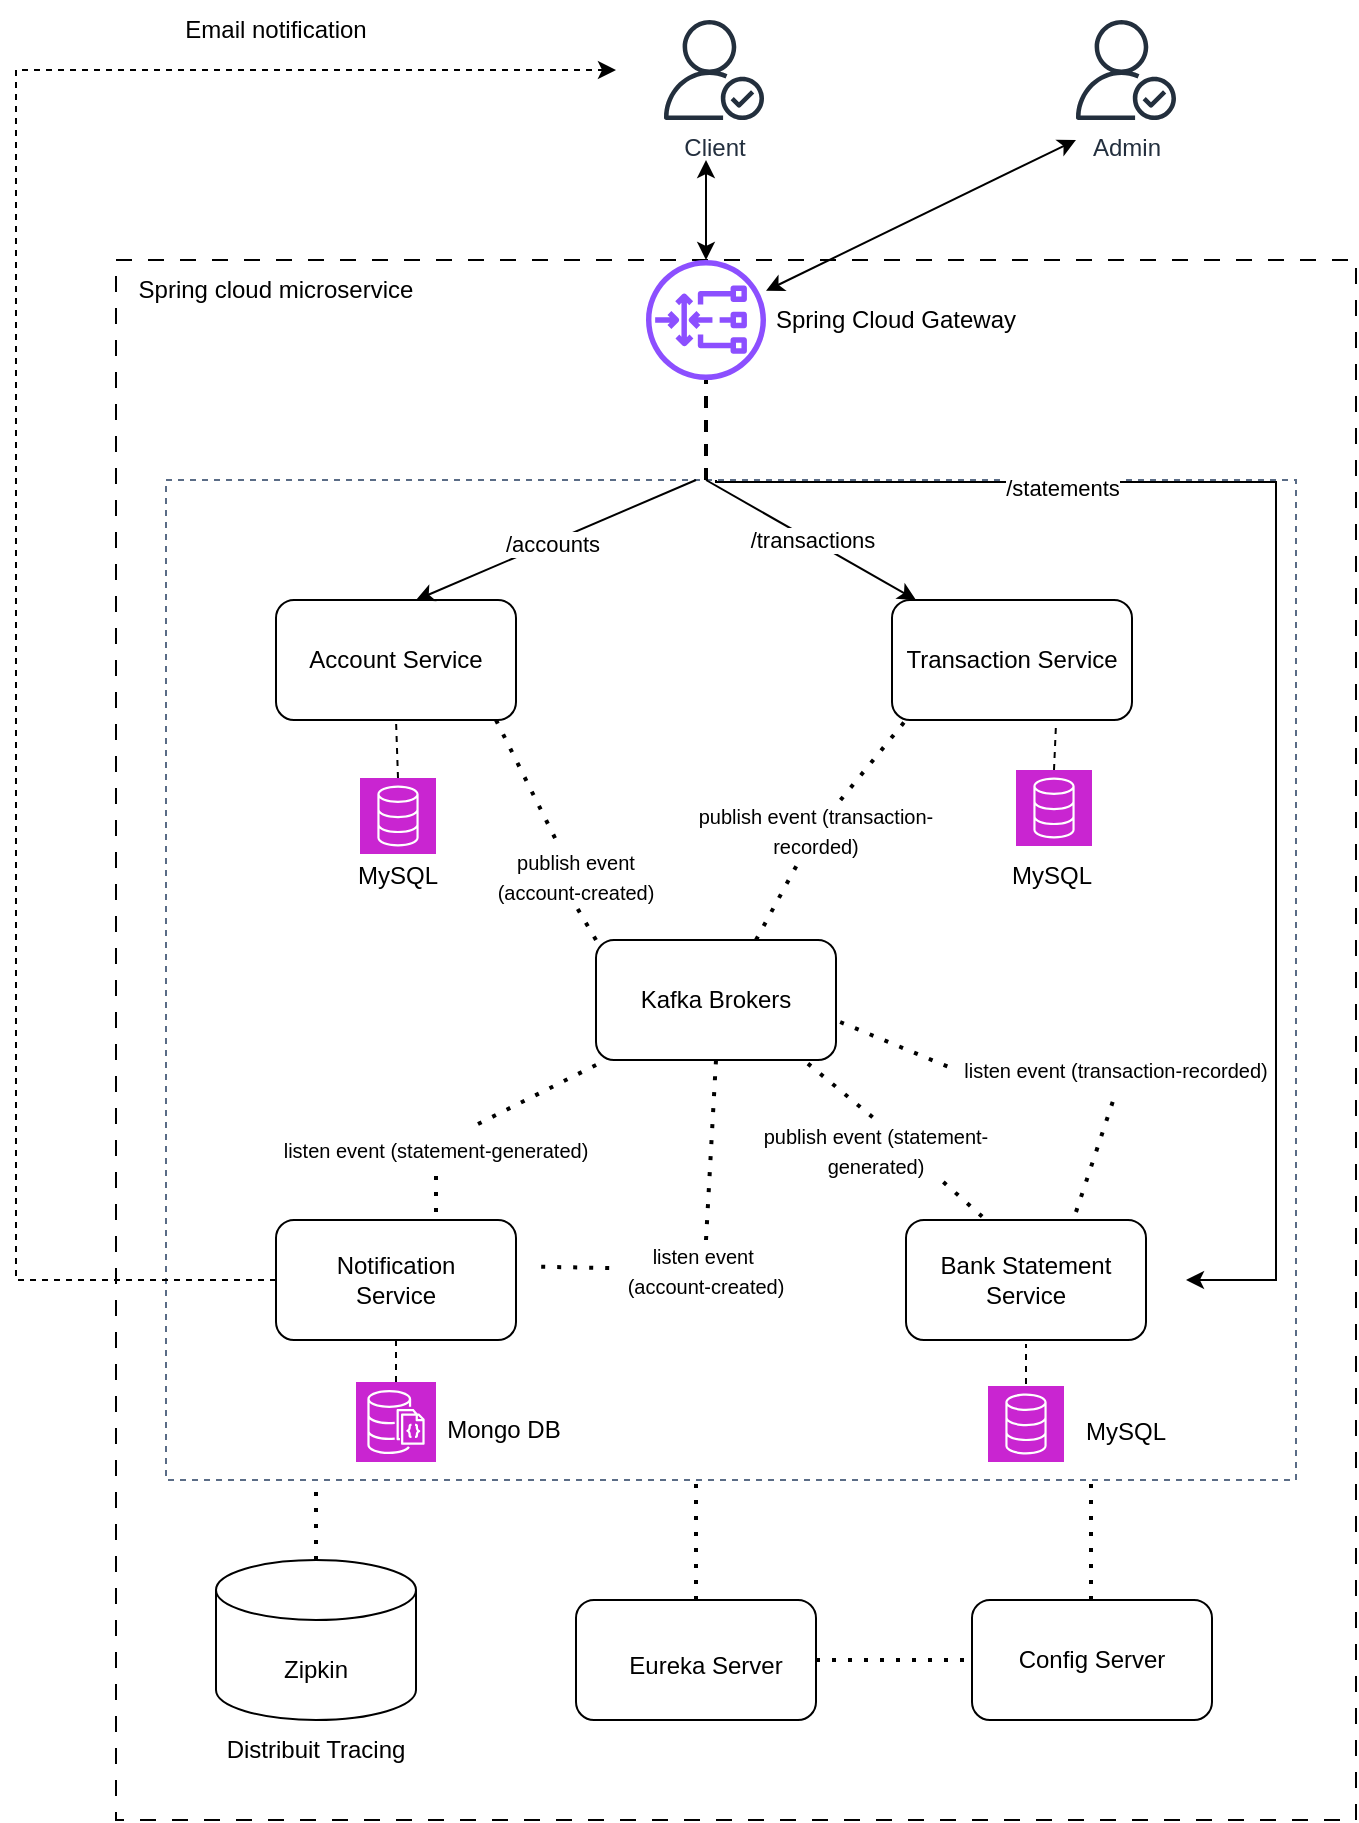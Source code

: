 <mxfile version="26.0.16">
  <diagram name="Page-1" id="Tjnf8F_MXJ03UBufj3Ec">
    <mxGraphModel dx="980" dy="1970" grid="1" gridSize="10" guides="1" tooltips="1" connect="1" arrows="1" fold="1" page="1" pageScale="1" pageWidth="850" pageHeight="1100" math="0" shadow="0">
      <root>
        <mxCell id="0" />
        <mxCell id="1" parent="0" />
        <mxCell id="bgIWfNE-KOHiwSR-T4Z0-4" value="" style="whiteSpace=wrap;html=1&#xa;;dashed=1;dashPattern=8 8;" vertex="1" parent="1">
          <mxGeometry x="170" y="10" width="620" height="780" as="geometry" />
        </mxCell>
        <mxCell id="bgIWfNE-KOHiwSR-T4Z0-5" value="Spring cloud microservice" style="text;html=1;align=center;verticalAlign=middle;whiteSpace=wrap;rounded=0;" vertex="1" parent="1">
          <mxGeometry x="170" y="10" width="160" height="30" as="geometry" />
        </mxCell>
        <mxCell id="bgIWfNE-KOHiwSR-T4Z0-7" value="" style="sketch=0;outlineConnect=0;fontColor=#232F3E;gradientColor=none;fillColor=#8C4FFF;strokeColor=none;dashed=0;verticalLabelPosition=bottom;verticalAlign=top;align=center;html=1;fontSize=12;fontStyle=0;aspect=fixed;pointerEvents=1;shape=mxgraph.aws4.gateway_load_balancer;" vertex="1" parent="1">
          <mxGeometry x="435" y="10" width="60" height="60" as="geometry" />
        </mxCell>
        <mxCell id="bgIWfNE-KOHiwSR-T4Z0-8" value="Spring Cloud Gateway" style="text;html=1;align=center;verticalAlign=middle;whiteSpace=wrap;rounded=0;" vertex="1" parent="1">
          <mxGeometry x="480" y="25" width="160" height="30" as="geometry" />
        </mxCell>
        <mxCell id="bgIWfNE-KOHiwSR-T4Z0-9" value="" style="fillColor=none;strokeColor=#5A6C86;dashed=1;verticalAlign=top;fontStyle=0;fontColor=#5A6C86;whiteSpace=wrap;html=1;movable=0;resizable=0;rotatable=0;deletable=0;editable=0;locked=1;connectable=0;" vertex="1" parent="1">
          <mxGeometry x="195" y="120" width="565" height="500" as="geometry" />
        </mxCell>
        <mxCell id="bgIWfNE-KOHiwSR-T4Z0-10" value="" style="rounded=1;whiteSpace=wrap;html=1;" vertex="1" parent="1">
          <mxGeometry x="250" y="180" width="120" height="60" as="geometry" />
        </mxCell>
        <mxCell id="bgIWfNE-KOHiwSR-T4Z0-11" value="Account Service" style="text;html=1;align=center;verticalAlign=middle;whiteSpace=wrap;rounded=0;" vertex="1" parent="1">
          <mxGeometry x="230" y="195" width="160" height="30" as="geometry" />
        </mxCell>
        <mxCell id="bgIWfNE-KOHiwSR-T4Z0-12" value="" style="rounded=1;whiteSpace=wrap;html=1;" vertex="1" parent="1">
          <mxGeometry x="558" y="180" width="120" height="60" as="geometry" />
        </mxCell>
        <mxCell id="bgIWfNE-KOHiwSR-T4Z0-13" value="Transaction Service" style="text;html=1;align=center;verticalAlign=middle;whiteSpace=wrap;rounded=0;" vertex="1" parent="1">
          <mxGeometry x="538" y="195" width="160" height="30" as="geometry" />
        </mxCell>
        <mxCell id="bgIWfNE-KOHiwSR-T4Z0-14" value="" style="rounded=1;whiteSpace=wrap;html=1;" vertex="1" parent="1">
          <mxGeometry x="410" y="350" width="120" height="60" as="geometry" />
        </mxCell>
        <mxCell id="bgIWfNE-KOHiwSR-T4Z0-15" value="Kafka Brokers" style="text;html=1;align=center;verticalAlign=middle;whiteSpace=wrap;rounded=0;" vertex="1" parent="1">
          <mxGeometry x="390" y="365" width="160" height="30" as="geometry" />
        </mxCell>
        <mxCell id="bgIWfNE-KOHiwSR-T4Z0-16" value="" style="rounded=1;whiteSpace=wrap;html=1;" vertex="1" parent="1">
          <mxGeometry x="250" y="490" width="120" height="60" as="geometry" />
        </mxCell>
        <mxCell id="bgIWfNE-KOHiwSR-T4Z0-56" style="edgeStyle=orthogonalEdgeStyle;rounded=0;orthogonalLoop=1;jettySize=auto;html=1;dashed=1;" edge="1" parent="1">
          <mxGeometry relative="1" as="geometry">
            <mxPoint x="250" y="520" as="sourcePoint" />
            <mxPoint x="420" y="-85" as="targetPoint" />
            <Array as="points">
              <mxPoint x="120" y="520" />
              <mxPoint x="120" y="-85" />
            </Array>
          </mxGeometry>
        </mxCell>
        <mxCell id="bgIWfNE-KOHiwSR-T4Z0-17" value="Notification Service" style="text;html=1;align=center;verticalAlign=middle;whiteSpace=wrap;rounded=0;" vertex="1" parent="1">
          <mxGeometry x="260" y="505" width="100" height="30" as="geometry" />
        </mxCell>
        <mxCell id="bgIWfNE-KOHiwSR-T4Z0-18" value="" style="rounded=1;whiteSpace=wrap;html=1;" vertex="1" parent="1">
          <mxGeometry x="565" y="490" width="120" height="60" as="geometry" />
        </mxCell>
        <mxCell id="bgIWfNE-KOHiwSR-T4Z0-19" value="Bank Statement&lt;div&gt;Service&lt;/div&gt;" style="text;html=1;align=center;verticalAlign=middle;whiteSpace=wrap;rounded=0;" vertex="1" parent="1">
          <mxGeometry x="545" y="505" width="160" height="30" as="geometry" />
        </mxCell>
        <mxCell id="bgIWfNE-KOHiwSR-T4Z0-21" value="" style="sketch=0;points=[[0,0,0],[0.25,0,0],[0.5,0,0],[0.75,0,0],[1,0,0],[0,1,0],[0.25,1,0],[0.5,1,0],[0.75,1,0],[1,1,0],[0,0.25,0],[0,0.5,0],[0,0.75,0],[1,0.25,0],[1,0.5,0],[1,0.75,0]];outlineConnect=0;fontColor=#232F3E;fillColor=#C925D1;strokeColor=#ffffff;dashed=0;verticalLabelPosition=bottom;verticalAlign=top;align=center;html=1;fontSize=12;fontStyle=0;aspect=fixed;shape=mxgraph.aws4.resourceIcon;resIcon=mxgraph.aws4.database;" vertex="1" parent="1">
          <mxGeometry x="606" y="573" width="38" height="38" as="geometry" />
        </mxCell>
        <mxCell id="bgIWfNE-KOHiwSR-T4Z0-22" value="" style="sketch=0;points=[[0,0,0],[0.25,0,0],[0.5,0,0],[0.75,0,0],[1,0,0],[0,1,0],[0.25,1,0],[0.5,1,0],[0.75,1,0],[1,1,0],[0,0.25,0],[0,0.5,0],[0,0.75,0],[1,0.25,0],[1,0.5,0],[1,0.75,0]];outlineConnect=0;fontColor=#232F3E;fillColor=#C925D1;strokeColor=#ffffff;dashed=0;verticalLabelPosition=bottom;verticalAlign=top;align=center;html=1;fontSize=12;fontStyle=0;aspect=fixed;shape=mxgraph.aws4.resourceIcon;resIcon=mxgraph.aws4.database;" vertex="1" parent="1">
          <mxGeometry x="620" y="265" width="38" height="38" as="geometry" />
        </mxCell>
        <mxCell id="bgIWfNE-KOHiwSR-T4Z0-23" value="" style="sketch=0;points=[[0,0,0],[0.25,0,0],[0.5,0,0],[0.75,0,0],[1,0,0],[0,1,0],[0.25,1,0],[0.5,1,0],[0.75,1,0],[1,1,0],[0,0.25,0],[0,0.5,0],[0,0.75,0],[1,0.25,0],[1,0.5,0],[1,0.75,0]];outlineConnect=0;fontColor=#232F3E;fillColor=#C925D1;strokeColor=#ffffff;dashed=0;verticalLabelPosition=bottom;verticalAlign=top;align=center;html=1;fontSize=12;fontStyle=0;aspect=fixed;shape=mxgraph.aws4.resourceIcon;resIcon=mxgraph.aws4.database;" vertex="1" parent="1">
          <mxGeometry x="292" y="269" width="38" height="38" as="geometry" />
        </mxCell>
        <mxCell id="bgIWfNE-KOHiwSR-T4Z0-24" value="" style="sketch=0;points=[[0,0,0],[0.25,0,0],[0.5,0,0],[0.75,0,0],[1,0,0],[0,1,0],[0.25,1,0],[0.5,1,0],[0.75,1,0],[1,1,0],[0,0.25,0],[0,0.5,0],[0,0.75,0],[1,0.25,0],[1,0.5,0],[1,0.75,0]];outlineConnect=0;fontColor=#232F3E;fillColor=#C925D1;strokeColor=#ffffff;dashed=0;verticalLabelPosition=bottom;verticalAlign=top;align=center;html=1;fontSize=12;fontStyle=0;aspect=fixed;shape=mxgraph.aws4.resourceIcon;resIcon=mxgraph.aws4.documentdb_with_mongodb_compatibility;" vertex="1" parent="1">
          <mxGeometry x="290" y="571" width="40" height="40" as="geometry" />
        </mxCell>
        <mxCell id="bgIWfNE-KOHiwSR-T4Z0-25" value="Mongo DB" style="text;html=1;align=center;verticalAlign=middle;whiteSpace=wrap;rounded=0;" vertex="1" parent="1">
          <mxGeometry x="284" y="580" width="160" height="30" as="geometry" />
        </mxCell>
        <mxCell id="bgIWfNE-KOHiwSR-T4Z0-26" value="MySQL" style="text;html=1;align=center;verticalAlign=middle;whiteSpace=wrap;rounded=0;" vertex="1" parent="1">
          <mxGeometry x="645" y="581" width="60" height="30" as="geometry" />
        </mxCell>
        <mxCell id="bgIWfNE-KOHiwSR-T4Z0-27" value="MySQL" style="text;html=1;align=center;verticalAlign=middle;whiteSpace=wrap;rounded=0;" vertex="1" parent="1">
          <mxGeometry x="598" y="303" width="80" height="30" as="geometry" />
        </mxCell>
        <mxCell id="bgIWfNE-KOHiwSR-T4Z0-28" value="MySQL" style="text;html=1;align=center;verticalAlign=middle;whiteSpace=wrap;rounded=0;" vertex="1" parent="1">
          <mxGeometry x="231" y="303" width="160" height="30" as="geometry" />
        </mxCell>
        <mxCell id="bgIWfNE-KOHiwSR-T4Z0-29" value="" style="endArrow=none;dashed=1;html=1;rounded=0;strokeWidth=2;" edge="1" parent="1" target="bgIWfNE-KOHiwSR-T4Z0-7">
          <mxGeometry width="50" height="50" relative="1" as="geometry">
            <mxPoint x="465" y="120" as="sourcePoint" />
            <mxPoint x="465" y="90" as="targetPoint" />
          </mxGeometry>
        </mxCell>
        <mxCell id="bgIWfNE-KOHiwSR-T4Z0-30" value="" style="endArrow=none;dashed=1;html=1;rounded=0;exitX=0.5;exitY=0;exitDx=0;exitDy=0;exitPerimeter=0;" edge="1" parent="1" source="bgIWfNE-KOHiwSR-T4Z0-23">
          <mxGeometry width="50" height="50" relative="1" as="geometry">
            <mxPoint x="260" y="290" as="sourcePoint" />
            <mxPoint x="310" y="240" as="targetPoint" />
          </mxGeometry>
        </mxCell>
        <mxCell id="bgIWfNE-KOHiwSR-T4Z0-31" value="" style="endArrow=classic;html=1;rounded=0;" edge="1" parent="1">
          <mxGeometry relative="1" as="geometry">
            <mxPoint x="460" y="120" as="sourcePoint" />
            <mxPoint x="320" y="180" as="targetPoint" />
          </mxGeometry>
        </mxCell>
        <mxCell id="bgIWfNE-KOHiwSR-T4Z0-35" value="/accounts" style="edgeLabel;html=1;align=center;verticalAlign=middle;resizable=0;points=[];" vertex="1" connectable="0" parent="bgIWfNE-KOHiwSR-T4Z0-31">
          <mxGeometry x="0.028" y="1" relative="1" as="geometry">
            <mxPoint as="offset" />
          </mxGeometry>
        </mxCell>
        <mxCell id="bgIWfNE-KOHiwSR-T4Z0-36" value="" style="endArrow=classic;html=1;rounded=0;" edge="1" parent="1">
          <mxGeometry relative="1" as="geometry">
            <mxPoint x="465" y="120" as="sourcePoint" />
            <mxPoint x="570" y="180" as="targetPoint" />
          </mxGeometry>
        </mxCell>
        <mxCell id="bgIWfNE-KOHiwSR-T4Z0-37" value="/transactions" style="edgeLabel;resizable=0;html=1;;align=center;verticalAlign=middle;" connectable="0" vertex="1" parent="bgIWfNE-KOHiwSR-T4Z0-36">
          <mxGeometry relative="1" as="geometry" />
        </mxCell>
        <mxCell id="bgIWfNE-KOHiwSR-T4Z0-39" value="" style="endArrow=none;dashed=1;html=1;dashPattern=1 3;strokeWidth=2;rounded=0;" edge="1" parent="1" source="bgIWfNE-KOHiwSR-T4Z0-40">
          <mxGeometry width="50" height="50" relative="1" as="geometry">
            <mxPoint x="490" y="350" as="sourcePoint" />
            <mxPoint x="565" y="240" as="targetPoint" />
          </mxGeometry>
        </mxCell>
        <mxCell id="bgIWfNE-KOHiwSR-T4Z0-41" value="" style="endArrow=none;dashed=1;html=1;dashPattern=1 3;strokeWidth=2;rounded=0;" edge="1" parent="1" target="bgIWfNE-KOHiwSR-T4Z0-40">
          <mxGeometry width="50" height="50" relative="1" as="geometry">
            <mxPoint x="490" y="350" as="sourcePoint" />
            <mxPoint x="565" y="240" as="targetPoint" />
          </mxGeometry>
        </mxCell>
        <mxCell id="bgIWfNE-KOHiwSR-T4Z0-40" value="&lt;font style=&quot;font-size: 10px;&quot;&gt;publish event (transaction-recorded)&lt;/font&gt;" style="text;html=1;align=center;verticalAlign=middle;whiteSpace=wrap;rounded=0;" vertex="1" parent="1">
          <mxGeometry x="440" y="280" width="160" height="30" as="geometry" />
        </mxCell>
        <mxCell id="bgIWfNE-KOHiwSR-T4Z0-44" value="" style="endArrow=none;dashed=1;html=1;rounded=0;entryX=0.683;entryY=1.05;entryDx=0;entryDy=0;entryPerimeter=0;exitX=0.5;exitY=0;exitDx=0;exitDy=0;exitPerimeter=0;" edge="1" parent="1" source="bgIWfNE-KOHiwSR-T4Z0-22" target="bgIWfNE-KOHiwSR-T4Z0-12">
          <mxGeometry width="50" height="50" relative="1" as="geometry">
            <mxPoint x="630" y="260" as="sourcePoint" />
            <mxPoint x="320" y="250" as="targetPoint" />
          </mxGeometry>
        </mxCell>
        <mxCell id="bgIWfNE-KOHiwSR-T4Z0-45" value="" style="endArrow=none;dashed=1;html=1;dashPattern=1 3;strokeWidth=2;rounded=0;exitX=0.648;exitY=1.033;exitDx=0;exitDy=0;exitPerimeter=0;entryX=0.25;entryY=0;entryDx=0;entryDy=0;" edge="1" parent="1">
          <mxGeometry width="50" height="50" relative="1" as="geometry">
            <mxPoint x="583.68" y="470.99" as="sourcePoint" />
            <mxPoint x="605" y="490" as="targetPoint" />
          </mxGeometry>
        </mxCell>
        <mxCell id="bgIWfNE-KOHiwSR-T4Z0-47" value="" style="endArrow=none;dashed=1;html=1;dashPattern=1 3;strokeWidth=2;rounded=0;exitX=0.883;exitY=1.03;exitDx=0;exitDy=0;exitPerimeter=0;entryX=0.5;entryY=0;entryDx=0;entryDy=0;" edge="1" parent="1" source="bgIWfNE-KOHiwSR-T4Z0-14" target="bgIWfNE-KOHiwSR-T4Z0-46">
          <mxGeometry width="50" height="50" relative="1" as="geometry">
            <mxPoint x="523" y="407" as="sourcePoint" />
            <mxPoint x="595" y="490" as="targetPoint" />
          </mxGeometry>
        </mxCell>
        <mxCell id="bgIWfNE-KOHiwSR-T4Z0-46" value="&lt;font style=&quot;font-size: 10px;&quot;&gt;publish event (statement-generated)&lt;/font&gt;" style="text;html=1;align=center;verticalAlign=middle;whiteSpace=wrap;rounded=0;" vertex="1" parent="1">
          <mxGeometry x="470" y="440" width="160" height="30" as="geometry" />
        </mxCell>
        <mxCell id="bgIWfNE-KOHiwSR-T4Z0-48" value="" style="endArrow=none;dashed=1;html=1;dashPattern=1 3;strokeWidth=2;rounded=0;" edge="1" parent="1">
          <mxGeometry width="50" height="50" relative="1" as="geometry">
            <mxPoint x="351" y="442" as="sourcePoint" />
            <mxPoint x="411" y="412" as="targetPoint" />
          </mxGeometry>
        </mxCell>
        <mxCell id="bgIWfNE-KOHiwSR-T4Z0-50" value="" style="endArrow=none;dashed=1;html=1;dashPattern=1 3;strokeWidth=2;rounded=0;" edge="1" parent="1">
          <mxGeometry width="50" height="50" relative="1" as="geometry">
            <mxPoint x="330" y="486" as="sourcePoint" />
            <mxPoint x="330" y="466" as="targetPoint" />
          </mxGeometry>
        </mxCell>
        <mxCell id="bgIWfNE-KOHiwSR-T4Z0-49" value="&lt;font style=&quot;font-size: 10px;&quot;&gt;listen event (statement-generated)&lt;/font&gt;" style="text;html=1;align=center;verticalAlign=middle;whiteSpace=wrap;rounded=0;" vertex="1" parent="1">
          <mxGeometry x="250" y="440" width="160" height="30" as="geometry" />
        </mxCell>
        <mxCell id="bgIWfNE-KOHiwSR-T4Z0-51" value="" style="endArrow=none;dashed=1;html=1;rounded=0;exitX=0.5;exitY=0;exitDx=0;exitDy=0;exitPerimeter=0;entryX=0.5;entryY=1;entryDx=0;entryDy=0;" edge="1" parent="1" source="bgIWfNE-KOHiwSR-T4Z0-24" target="bgIWfNE-KOHiwSR-T4Z0-16">
          <mxGeometry width="50" height="50" relative="1" as="geometry">
            <mxPoint x="321" y="279" as="sourcePoint" />
            <mxPoint x="320" y="250" as="targetPoint" />
          </mxGeometry>
        </mxCell>
        <mxCell id="bgIWfNE-KOHiwSR-T4Z0-52" value="" style="endArrow=none;dashed=1;html=1;rounded=0;entryX=0.5;entryY=1;entryDx=0;entryDy=0;" edge="1" parent="1">
          <mxGeometry width="50" height="50" relative="1" as="geometry">
            <mxPoint x="625" y="572" as="sourcePoint" />
            <mxPoint x="625" y="552" as="targetPoint" />
            <Array as="points">
              <mxPoint x="625" y="572" />
            </Array>
          </mxGeometry>
        </mxCell>
        <mxCell id="bgIWfNE-KOHiwSR-T4Z0-53" value="&lt;font style=&quot;font-size: 10px;&quot;&gt;listen event (transaction-recorded)&lt;/font&gt;" style="text;html=1;align=center;verticalAlign=middle;whiteSpace=wrap;rounded=0;" vertex="1" parent="1">
          <mxGeometry x="590" y="400" width="160" height="30" as="geometry" />
        </mxCell>
        <mxCell id="bgIWfNE-KOHiwSR-T4Z0-54" value="" style="endArrow=none;dashed=1;html=1;dashPattern=1 3;strokeWidth=2;rounded=0;exitX=0.888;exitY=0.867;exitDx=0;exitDy=0;exitPerimeter=0;entryX=0;entryY=0.5;entryDx=0;entryDy=0;" edge="1" parent="1" source="bgIWfNE-KOHiwSR-T4Z0-15" target="bgIWfNE-KOHiwSR-T4Z0-53">
          <mxGeometry width="50" height="50" relative="1" as="geometry">
            <mxPoint x="550" y="400" as="sourcePoint" />
            <mxPoint x="600" y="350" as="targetPoint" />
          </mxGeometry>
        </mxCell>
        <mxCell id="bgIWfNE-KOHiwSR-T4Z0-55" value="" style="endArrow=none;dashed=1;html=1;dashPattern=1 3;strokeWidth=2;rounded=0;entryX=0.5;entryY=1;entryDx=0;entryDy=0;" edge="1" parent="1">
          <mxGeometry width="50" height="50" relative="1" as="geometry">
            <mxPoint x="650" y="486" as="sourcePoint" />
            <mxPoint x="670" y="426" as="targetPoint" />
          </mxGeometry>
        </mxCell>
        <mxCell id="bgIWfNE-KOHiwSR-T4Z0-57" value="Email notification" style="text;html=1;align=center;verticalAlign=middle;whiteSpace=wrap;rounded=0;" vertex="1" parent="1">
          <mxGeometry x="170" y="-120" width="160" height="30" as="geometry" />
        </mxCell>
        <mxCell id="bgIWfNE-KOHiwSR-T4Z0-58" value="&lt;font style=&quot;font-size: 10px;&quot;&gt;publish event (account-created)&lt;/font&gt;" style="text;html=1;align=center;verticalAlign=middle;whiteSpace=wrap;rounded=0;" vertex="1" parent="1">
          <mxGeometry x="350" y="303" width="100" height="30" as="geometry" />
        </mxCell>
        <mxCell id="bgIWfNE-KOHiwSR-T4Z0-59" value="" style="endArrow=none;dashed=1;html=1;dashPattern=1 3;strokeWidth=2;rounded=0;" edge="1" parent="1">
          <mxGeometry width="50" height="50" relative="1" as="geometry">
            <mxPoint x="360" y="240" as="sourcePoint" />
            <mxPoint x="390" y="300" as="targetPoint" />
          </mxGeometry>
        </mxCell>
        <mxCell id="bgIWfNE-KOHiwSR-T4Z0-60" value="" style="endArrow=none;dashed=1;html=1;dashPattern=1 3;strokeWidth=2;rounded=0;exitX=0;exitY=0;exitDx=0;exitDy=0;entryX=0.5;entryY=1;entryDx=0;entryDy=0;" edge="1" parent="1" source="bgIWfNE-KOHiwSR-T4Z0-14" target="bgIWfNE-KOHiwSR-T4Z0-58">
          <mxGeometry width="50" height="50" relative="1" as="geometry">
            <mxPoint x="339" y="383" as="sourcePoint" />
            <mxPoint x="389" y="333" as="targetPoint" />
          </mxGeometry>
        </mxCell>
        <mxCell id="bgIWfNE-KOHiwSR-T4Z0-61" value="&lt;font style=&quot;font-size: 10px;&quot;&gt;listen event&amp;nbsp;&lt;/font&gt;&lt;div&gt;&lt;font style=&quot;font-size: 10px;&quot;&gt;(account-created)&lt;/font&gt;&lt;/div&gt;" style="text;html=1;align=center;verticalAlign=middle;whiteSpace=wrap;rounded=0;" vertex="1" parent="1">
          <mxGeometry x="410" y="500" width="110" height="30" as="geometry" />
        </mxCell>
        <mxCell id="bgIWfNE-KOHiwSR-T4Z0-62" value="" style="endArrow=none;dashed=1;html=1;dashPattern=1 3;strokeWidth=2;rounded=0;exitX=0.5;exitY=0;exitDx=0;exitDy=0;entryX=0.5;entryY=1;entryDx=0;entryDy=0;" edge="1" parent="1" source="bgIWfNE-KOHiwSR-T4Z0-61" target="bgIWfNE-KOHiwSR-T4Z0-14">
          <mxGeometry width="50" height="50" relative="1" as="geometry">
            <mxPoint x="450" y="480" as="sourcePoint" />
            <mxPoint x="460" y="410" as="targetPoint" />
          </mxGeometry>
        </mxCell>
        <mxCell id="bgIWfNE-KOHiwSR-T4Z0-63" value="" style="endArrow=none;dashed=1;html=1;dashPattern=1 3;strokeWidth=2;rounded=0;exitX=1.03;exitY=0.39;exitDx=0;exitDy=0;exitPerimeter=0;" edge="1" parent="1">
          <mxGeometry width="50" height="50" relative="1" as="geometry">
            <mxPoint x="382.6" y="513.4" as="sourcePoint" />
            <mxPoint x="419" y="514.037" as="targetPoint" />
          </mxGeometry>
        </mxCell>
        <mxCell id="bgIWfNE-KOHiwSR-T4Z0-65" value="" style="shape=cylinder3;whiteSpace=wrap;html=1;boundedLbl=1;backgroundOutline=1;size=15;" vertex="1" parent="1">
          <mxGeometry x="220" y="660" width="100" height="80" as="geometry" />
        </mxCell>
        <mxCell id="bgIWfNE-KOHiwSR-T4Z0-66" value="Zipkin" style="text;html=1;align=center;verticalAlign=middle;whiteSpace=wrap;rounded=0;" vertex="1" parent="1">
          <mxGeometry x="220" y="700" width="100" height="30" as="geometry" />
        </mxCell>
        <mxCell id="bgIWfNE-KOHiwSR-T4Z0-67" value="Distribuit Tracing" style="text;html=1;align=center;verticalAlign=middle;whiteSpace=wrap;rounded=0;" vertex="1" parent="1">
          <mxGeometry x="220" y="740" width="100" height="30" as="geometry" />
        </mxCell>
        <mxCell id="bgIWfNE-KOHiwSR-T4Z0-70" value="" style="endArrow=none;dashed=1;html=1;dashPattern=1 3;strokeWidth=2;rounded=0;exitX=0.5;exitY=0;exitDx=0;exitDy=0;exitPerimeter=0;" edge="1" parent="1" source="bgIWfNE-KOHiwSR-T4Z0-65">
          <mxGeometry width="50" height="50" relative="1" as="geometry">
            <mxPoint x="220" y="670" as="sourcePoint" />
            <mxPoint x="270" y="620" as="targetPoint" />
          </mxGeometry>
        </mxCell>
        <mxCell id="bgIWfNE-KOHiwSR-T4Z0-71" value="" style="rounded=1;whiteSpace=wrap;html=1;" vertex="1" parent="1">
          <mxGeometry x="400" y="680" width="120" height="60" as="geometry" />
        </mxCell>
        <mxCell id="bgIWfNE-KOHiwSR-T4Z0-72" value="" style="rounded=1;whiteSpace=wrap;html=1;" vertex="1" parent="1">
          <mxGeometry x="598" y="680" width="120" height="60" as="geometry" />
        </mxCell>
        <mxCell id="bgIWfNE-KOHiwSR-T4Z0-73" value="Eureka Server" style="text;html=1;align=center;verticalAlign=middle;whiteSpace=wrap;rounded=0;" vertex="1" parent="1">
          <mxGeometry x="415" y="698" width="100" height="30" as="geometry" />
        </mxCell>
        <mxCell id="bgIWfNE-KOHiwSR-T4Z0-74" value="Config Server" style="text;html=1;align=center;verticalAlign=middle;whiteSpace=wrap;rounded=0;" vertex="1" parent="1">
          <mxGeometry x="608" y="695" width="100" height="30" as="geometry" />
        </mxCell>
        <mxCell id="bgIWfNE-KOHiwSR-T4Z0-75" value="" style="endArrow=none;dashed=1;html=1;dashPattern=1 3;strokeWidth=2;rounded=0;exitX=0.5;exitY=0;exitDx=0;exitDy=0;" edge="1" parent="1" source="bgIWfNE-KOHiwSR-T4Z0-71">
          <mxGeometry width="50" height="50" relative="1" as="geometry">
            <mxPoint x="420" y="670" as="sourcePoint" />
            <mxPoint x="460" y="620" as="targetPoint" />
          </mxGeometry>
        </mxCell>
        <mxCell id="bgIWfNE-KOHiwSR-T4Z0-76" value="" style="endArrow=none;dashed=1;html=1;dashPattern=1 3;strokeWidth=2;rounded=0;entryX=0;entryY=0.5;entryDx=0;entryDy=0;" edge="1" parent="1" target="bgIWfNE-KOHiwSR-T4Z0-72">
          <mxGeometry width="50" height="50" relative="1" as="geometry">
            <mxPoint x="520" y="710" as="sourcePoint" />
            <mxPoint x="570" y="660" as="targetPoint" />
          </mxGeometry>
        </mxCell>
        <mxCell id="bgIWfNE-KOHiwSR-T4Z0-78" value="" style="endArrow=none;dashed=1;html=1;dashPattern=1 3;strokeWidth=2;rounded=0;exitX=0.5;exitY=0;exitDx=0;exitDy=0;" edge="1" parent="1">
          <mxGeometry width="50" height="50" relative="1" as="geometry">
            <mxPoint x="657.5" y="680" as="sourcePoint" />
            <mxPoint x="657.5" y="620" as="targetPoint" />
          </mxGeometry>
        </mxCell>
        <mxCell id="bgIWfNE-KOHiwSR-T4Z0-79" value="Admin" style="sketch=0;outlineConnect=0;fontColor=#232F3E;gradientColor=none;fillColor=#232F3D;strokeColor=none;dashed=0;verticalLabelPosition=bottom;verticalAlign=top;align=center;html=1;fontSize=12;fontStyle=0;aspect=fixed;pointerEvents=1;shape=mxgraph.aws4.authenticated_user;" vertex="1" parent="1">
          <mxGeometry x="650" y="-110" width="50" height="50" as="geometry" />
        </mxCell>
        <mxCell id="bgIWfNE-KOHiwSR-T4Z0-80" value="Client" style="sketch=0;outlineConnect=0;fontColor=#232F3E;gradientColor=none;fillColor=#232F3D;strokeColor=none;dashed=0;verticalLabelPosition=bottom;verticalAlign=top;align=center;html=1;fontSize=12;fontStyle=0;aspect=fixed;pointerEvents=1;shape=mxgraph.aws4.authenticated_user;" vertex="1" parent="1">
          <mxGeometry x="444" y="-110" width="50" height="50" as="geometry" />
        </mxCell>
        <mxCell id="bgIWfNE-KOHiwSR-T4Z0-81" value="" style="endArrow=classic;startArrow=classic;html=1;rounded=0;" edge="1" parent="1" source="bgIWfNE-KOHiwSR-T4Z0-7">
          <mxGeometry width="50" height="50" relative="1" as="geometry">
            <mxPoint x="420" y="10" as="sourcePoint" />
            <mxPoint x="465" y="-40" as="targetPoint" />
          </mxGeometry>
        </mxCell>
        <mxCell id="bgIWfNE-KOHiwSR-T4Z0-82" value="" style="endArrow=classic;startArrow=classic;html=1;rounded=0;" edge="1" parent="1" source="bgIWfNE-KOHiwSR-T4Z0-7">
          <mxGeometry width="50" height="50" relative="1" as="geometry">
            <mxPoint x="475" y="20" as="sourcePoint" />
            <mxPoint x="650" y="-50" as="targetPoint" />
            <Array as="points" />
          </mxGeometry>
        </mxCell>
        <mxCell id="bgIWfNE-KOHiwSR-T4Z0-83" style="edgeStyle=orthogonalEdgeStyle;rounded=0;orthogonalLoop=1;jettySize=auto;html=1;entryX=1;entryY=0.5;entryDx=0;entryDy=0;" edge="1" parent="1" target="bgIWfNE-KOHiwSR-T4Z0-19">
          <mxGeometry relative="1" as="geometry">
            <mxPoint x="470" y="120" as="sourcePoint" />
            <Array as="points">
              <mxPoint x="470" y="121" />
              <mxPoint x="750" y="121" />
              <mxPoint x="750" y="520" />
            </Array>
          </mxGeometry>
        </mxCell>
        <mxCell id="bgIWfNE-KOHiwSR-T4Z0-84" value="/statements" style="edgeLabel;resizable=0;html=1;;align=center;verticalAlign=middle;" connectable="0" vertex="1" parent="1">
          <mxGeometry x="625.005" y="119.998" as="geometry">
            <mxPoint x="18" y="4" as="offset" />
          </mxGeometry>
        </mxCell>
      </root>
    </mxGraphModel>
  </diagram>
</mxfile>
